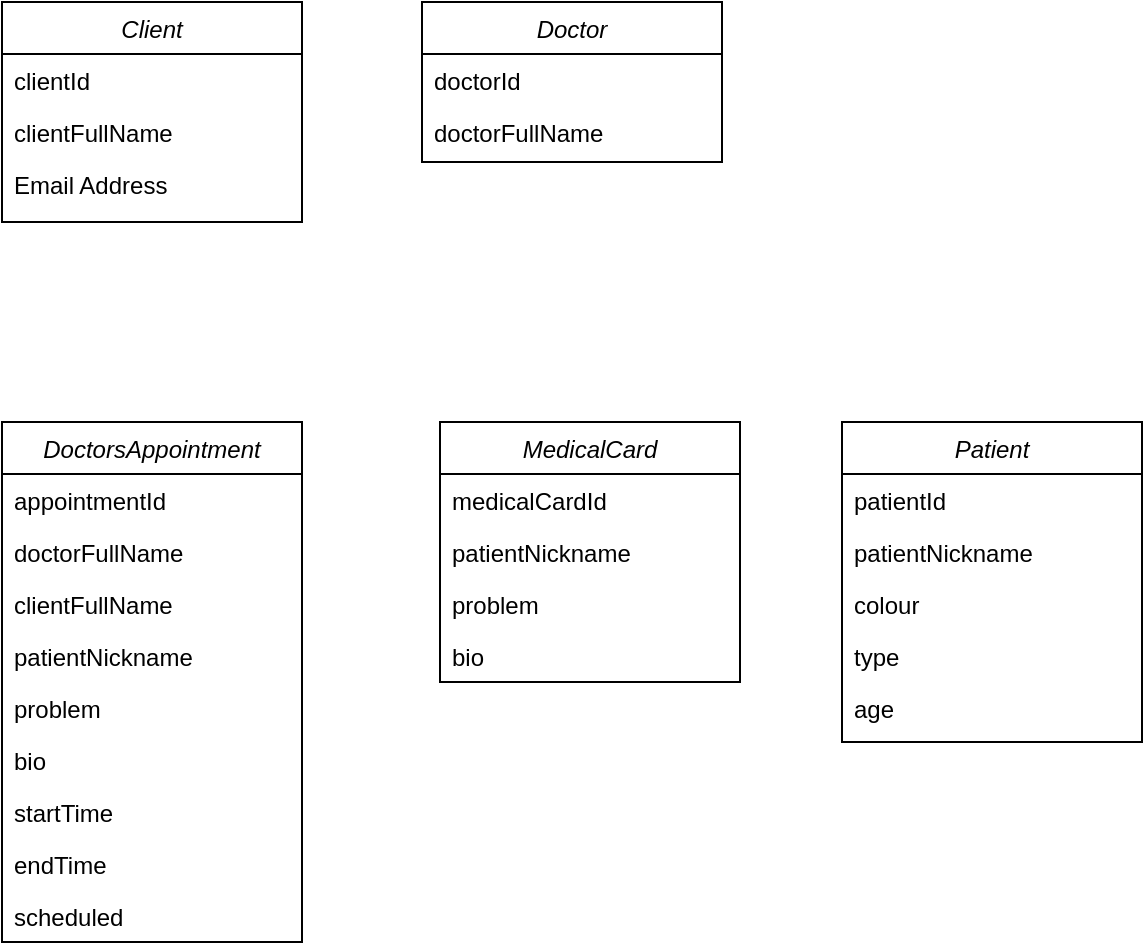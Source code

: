 <mxfile version="20.8.4" type="github">
  <diagram id="C5RBs43oDa-KdzZeNtuy" name="Page-1">
    <mxGraphModel dx="352" dy="295" grid="1" gridSize="10" guides="1" tooltips="1" connect="1" arrows="1" fold="1" page="1" pageScale="1" pageWidth="827" pageHeight="1169" math="0" shadow="0">
      <root>
        <mxCell id="WIyWlLk6GJQsqaUBKTNV-0" />
        <mxCell id="WIyWlLk6GJQsqaUBKTNV-1" parent="WIyWlLk6GJQsqaUBKTNV-0" />
        <mxCell id="zkfFHV4jXpPFQw0GAbJ--0" value="Client" style="swimlane;fontStyle=2;align=center;verticalAlign=top;childLayout=stackLayout;horizontal=1;startSize=26;horizontalStack=0;resizeParent=1;resizeLast=0;collapsible=1;marginBottom=0;rounded=0;shadow=0;strokeWidth=1;" parent="WIyWlLk6GJQsqaUBKTNV-1" vertex="1">
          <mxGeometry x="120" y="100" width="150" height="110" as="geometry">
            <mxRectangle x="230" y="140" width="160" height="26" as="alternateBounds" />
          </mxGeometry>
        </mxCell>
        <mxCell id="zkfFHV4jXpPFQw0GAbJ--5" value="clientId" style="text;align=left;verticalAlign=top;spacingLeft=4;spacingRight=4;overflow=hidden;rotatable=0;points=[[0,0.5],[1,0.5]];portConstraint=eastwest;" parent="zkfFHV4jXpPFQw0GAbJ--0" vertex="1">
          <mxGeometry y="26" width="150" height="26" as="geometry" />
        </mxCell>
        <mxCell id="R_xL7Vjd06bkryFSNmAJ-0" value="clientFullName" style="text;align=left;verticalAlign=top;spacingLeft=4;spacingRight=4;overflow=hidden;rotatable=0;points=[[0,0.5],[1,0.5]];portConstraint=eastwest;rounded=0;shadow=0;html=0;" vertex="1" parent="zkfFHV4jXpPFQw0GAbJ--0">
          <mxGeometry y="52" width="150" height="26" as="geometry" />
        </mxCell>
        <mxCell id="R_xL7Vjd06bkryFSNmAJ-1" value="Email Address" style="text;align=left;verticalAlign=top;spacingLeft=4;spacingRight=4;overflow=hidden;rotatable=0;points=[[0,0.5],[1,0.5]];portConstraint=eastwest;rounded=0;shadow=0;html=0;" vertex="1" parent="zkfFHV4jXpPFQw0GAbJ--0">
          <mxGeometry y="78" width="150" height="26" as="geometry" />
        </mxCell>
        <mxCell id="R_xL7Vjd06bkryFSNmAJ-4" value="Doctor" style="swimlane;fontStyle=2;align=center;verticalAlign=top;childLayout=stackLayout;horizontal=1;startSize=26;horizontalStack=0;resizeParent=1;resizeLast=0;collapsible=1;marginBottom=0;rounded=0;shadow=0;strokeWidth=1;" vertex="1" parent="WIyWlLk6GJQsqaUBKTNV-1">
          <mxGeometry x="330" y="100" width="150" height="80" as="geometry">
            <mxRectangle x="230" y="140" width="160" height="26" as="alternateBounds" />
          </mxGeometry>
        </mxCell>
        <mxCell id="R_xL7Vjd06bkryFSNmAJ-5" value="doctorId" style="text;align=left;verticalAlign=top;spacingLeft=4;spacingRight=4;overflow=hidden;rotatable=0;points=[[0,0.5],[1,0.5]];portConstraint=eastwest;" vertex="1" parent="R_xL7Vjd06bkryFSNmAJ-4">
          <mxGeometry y="26" width="150" height="26" as="geometry" />
        </mxCell>
        <mxCell id="R_xL7Vjd06bkryFSNmAJ-6" value="doctorFullName" style="text;align=left;verticalAlign=top;spacingLeft=4;spacingRight=4;overflow=hidden;rotatable=0;points=[[0,0.5],[1,0.5]];portConstraint=eastwest;rounded=0;shadow=0;html=0;" vertex="1" parent="R_xL7Vjd06bkryFSNmAJ-4">
          <mxGeometry y="52" width="150" height="26" as="geometry" />
        </mxCell>
        <mxCell id="R_xL7Vjd06bkryFSNmAJ-10" value="DoctorsAppointment" style="swimlane;fontStyle=2;align=center;verticalAlign=top;childLayout=stackLayout;horizontal=1;startSize=26;horizontalStack=0;resizeParent=1;resizeLast=0;collapsible=1;marginBottom=0;rounded=0;shadow=0;strokeWidth=1;" vertex="1" parent="WIyWlLk6GJQsqaUBKTNV-1">
          <mxGeometry x="120" y="310" width="150" height="260" as="geometry">
            <mxRectangle x="230" y="140" width="160" height="26" as="alternateBounds" />
          </mxGeometry>
        </mxCell>
        <mxCell id="R_xL7Vjd06bkryFSNmAJ-11" value="appointmentId" style="text;align=left;verticalAlign=top;spacingLeft=4;spacingRight=4;overflow=hidden;rotatable=0;points=[[0,0.5],[1,0.5]];portConstraint=eastwest;" vertex="1" parent="R_xL7Vjd06bkryFSNmAJ-10">
          <mxGeometry y="26" width="150" height="26" as="geometry" />
        </mxCell>
        <mxCell id="R_xL7Vjd06bkryFSNmAJ-12" value="doctorFullName" style="text;align=left;verticalAlign=top;spacingLeft=4;spacingRight=4;overflow=hidden;rotatable=0;points=[[0,0.5],[1,0.5]];portConstraint=eastwest;rounded=0;shadow=0;html=0;" vertex="1" parent="R_xL7Vjd06bkryFSNmAJ-10">
          <mxGeometry y="52" width="150" height="26" as="geometry" />
        </mxCell>
        <mxCell id="R_xL7Vjd06bkryFSNmAJ-13" value="clientFullName" style="text;align=left;verticalAlign=top;spacingLeft=4;spacingRight=4;overflow=hidden;rotatable=0;points=[[0,0.5],[1,0.5]];portConstraint=eastwest;rounded=0;shadow=0;html=0;" vertex="1" parent="R_xL7Vjd06bkryFSNmAJ-10">
          <mxGeometry y="78" width="150" height="26" as="geometry" />
        </mxCell>
        <mxCell id="R_xL7Vjd06bkryFSNmAJ-14" value="patientNickname" style="text;align=left;verticalAlign=top;spacingLeft=4;spacingRight=4;overflow=hidden;rotatable=0;points=[[0,0.5],[1,0.5]];portConstraint=eastwest;" vertex="1" parent="R_xL7Vjd06bkryFSNmAJ-10">
          <mxGeometry y="104" width="150" height="26" as="geometry" />
        </mxCell>
        <mxCell id="R_xL7Vjd06bkryFSNmAJ-17" value="problem" style="text;align=left;verticalAlign=top;spacingLeft=4;spacingRight=4;overflow=hidden;rotatable=0;points=[[0,0.5],[1,0.5]];portConstraint=eastwest;" vertex="1" parent="R_xL7Vjd06bkryFSNmAJ-10">
          <mxGeometry y="130" width="150" height="26" as="geometry" />
        </mxCell>
        <mxCell id="R_xL7Vjd06bkryFSNmAJ-18" value="bio" style="text;align=left;verticalAlign=top;spacingLeft=4;spacingRight=4;overflow=hidden;rotatable=0;points=[[0,0.5],[1,0.5]];portConstraint=eastwest;" vertex="1" parent="R_xL7Vjd06bkryFSNmAJ-10">
          <mxGeometry y="156" width="150" height="26" as="geometry" />
        </mxCell>
        <mxCell id="R_xL7Vjd06bkryFSNmAJ-19" value="startTime" style="text;align=left;verticalAlign=top;spacingLeft=4;spacingRight=4;overflow=hidden;rotatable=0;points=[[0,0.5],[1,0.5]];portConstraint=eastwest;" vertex="1" parent="R_xL7Vjd06bkryFSNmAJ-10">
          <mxGeometry y="182" width="150" height="26" as="geometry" />
        </mxCell>
        <mxCell id="R_xL7Vjd06bkryFSNmAJ-20" value="endTime" style="text;align=left;verticalAlign=top;spacingLeft=4;spacingRight=4;overflow=hidden;rotatable=0;points=[[0,0.5],[1,0.5]];portConstraint=eastwest;" vertex="1" parent="R_xL7Vjd06bkryFSNmAJ-10">
          <mxGeometry y="208" width="150" height="26" as="geometry" />
        </mxCell>
        <mxCell id="R_xL7Vjd06bkryFSNmAJ-21" value="scheduled" style="text;align=left;verticalAlign=top;spacingLeft=4;spacingRight=4;overflow=hidden;rotatable=0;points=[[0,0.5],[1,0.5]];portConstraint=eastwest;" vertex="1" parent="R_xL7Vjd06bkryFSNmAJ-10">
          <mxGeometry y="234" width="150" height="26" as="geometry" />
        </mxCell>
        <mxCell id="R_xL7Vjd06bkryFSNmAJ-22" value="MedicalCard" style="swimlane;fontStyle=2;align=center;verticalAlign=top;childLayout=stackLayout;horizontal=1;startSize=26;horizontalStack=0;resizeParent=1;resizeLast=0;collapsible=1;marginBottom=0;rounded=0;shadow=0;strokeWidth=1;" vertex="1" parent="WIyWlLk6GJQsqaUBKTNV-1">
          <mxGeometry x="339" y="310" width="150" height="130" as="geometry">
            <mxRectangle x="230" y="140" width="160" height="26" as="alternateBounds" />
          </mxGeometry>
        </mxCell>
        <mxCell id="R_xL7Vjd06bkryFSNmAJ-23" value="medicalCardId" style="text;align=left;verticalAlign=top;spacingLeft=4;spacingRight=4;overflow=hidden;rotatable=0;points=[[0,0.5],[1,0.5]];portConstraint=eastwest;" vertex="1" parent="R_xL7Vjd06bkryFSNmAJ-22">
          <mxGeometry y="26" width="150" height="26" as="geometry" />
        </mxCell>
        <mxCell id="R_xL7Vjd06bkryFSNmAJ-24" value="patientNickname" style="text;align=left;verticalAlign=top;spacingLeft=4;spacingRight=4;overflow=hidden;rotatable=0;points=[[0,0.5],[1,0.5]];portConstraint=eastwest;rounded=0;shadow=0;html=0;" vertex="1" parent="R_xL7Vjd06bkryFSNmAJ-22">
          <mxGeometry y="52" width="150" height="26" as="geometry" />
        </mxCell>
        <mxCell id="R_xL7Vjd06bkryFSNmAJ-25" value="problem" style="text;align=left;verticalAlign=top;spacingLeft=4;spacingRight=4;overflow=hidden;rotatable=0;points=[[0,0.5],[1,0.5]];portConstraint=eastwest;rounded=0;shadow=0;html=0;" vertex="1" parent="R_xL7Vjd06bkryFSNmAJ-22">
          <mxGeometry y="78" width="150" height="26" as="geometry" />
        </mxCell>
        <mxCell id="R_xL7Vjd06bkryFSNmAJ-26" value="bio" style="text;align=left;verticalAlign=top;spacingLeft=4;spacingRight=4;overflow=hidden;rotatable=0;points=[[0,0.5],[1,0.5]];portConstraint=eastwest;" vertex="1" parent="R_xL7Vjd06bkryFSNmAJ-22">
          <mxGeometry y="104" width="150" height="26" as="geometry" />
        </mxCell>
        <mxCell id="R_xL7Vjd06bkryFSNmAJ-33" value="Patient" style="swimlane;fontStyle=2;align=center;verticalAlign=top;childLayout=stackLayout;horizontal=1;startSize=26;horizontalStack=0;resizeParent=1;resizeLast=0;collapsible=1;marginBottom=0;rounded=0;shadow=0;strokeWidth=1;" vertex="1" parent="WIyWlLk6GJQsqaUBKTNV-1">
          <mxGeometry x="540" y="310" width="150" height="160" as="geometry">
            <mxRectangle x="230" y="140" width="160" height="26" as="alternateBounds" />
          </mxGeometry>
        </mxCell>
        <mxCell id="R_xL7Vjd06bkryFSNmAJ-34" value="patientId" style="text;align=left;verticalAlign=top;spacingLeft=4;spacingRight=4;overflow=hidden;rotatable=0;points=[[0,0.5],[1,0.5]];portConstraint=eastwest;" vertex="1" parent="R_xL7Vjd06bkryFSNmAJ-33">
          <mxGeometry y="26" width="150" height="26" as="geometry" />
        </mxCell>
        <mxCell id="R_xL7Vjd06bkryFSNmAJ-35" value="patientNickname" style="text;align=left;verticalAlign=top;spacingLeft=4;spacingRight=4;overflow=hidden;rotatable=0;points=[[0,0.5],[1,0.5]];portConstraint=eastwest;rounded=0;shadow=0;html=0;" vertex="1" parent="R_xL7Vjd06bkryFSNmAJ-33">
          <mxGeometry y="52" width="150" height="26" as="geometry" />
        </mxCell>
        <mxCell id="R_xL7Vjd06bkryFSNmAJ-36" value="colour" style="text;align=left;verticalAlign=top;spacingLeft=4;spacingRight=4;overflow=hidden;rotatable=0;points=[[0,0.5],[1,0.5]];portConstraint=eastwest;rounded=0;shadow=0;html=0;" vertex="1" parent="R_xL7Vjd06bkryFSNmAJ-33">
          <mxGeometry y="78" width="150" height="26" as="geometry" />
        </mxCell>
        <mxCell id="R_xL7Vjd06bkryFSNmAJ-38" value="type" style="text;align=left;verticalAlign=top;spacingLeft=4;spacingRight=4;overflow=hidden;rotatable=0;points=[[0,0.5],[1,0.5]];portConstraint=eastwest;rounded=0;shadow=0;html=0;" vertex="1" parent="R_xL7Vjd06bkryFSNmAJ-33">
          <mxGeometry y="104" width="150" height="26" as="geometry" />
        </mxCell>
        <mxCell id="R_xL7Vjd06bkryFSNmAJ-39" value="age" style="text;align=left;verticalAlign=top;spacingLeft=4;spacingRight=4;overflow=hidden;rotatable=0;points=[[0,0.5],[1,0.5]];portConstraint=eastwest;rounded=0;shadow=0;html=0;" vertex="1" parent="R_xL7Vjd06bkryFSNmAJ-33">
          <mxGeometry y="130" width="150" height="26" as="geometry" />
        </mxCell>
      </root>
    </mxGraphModel>
  </diagram>
</mxfile>
